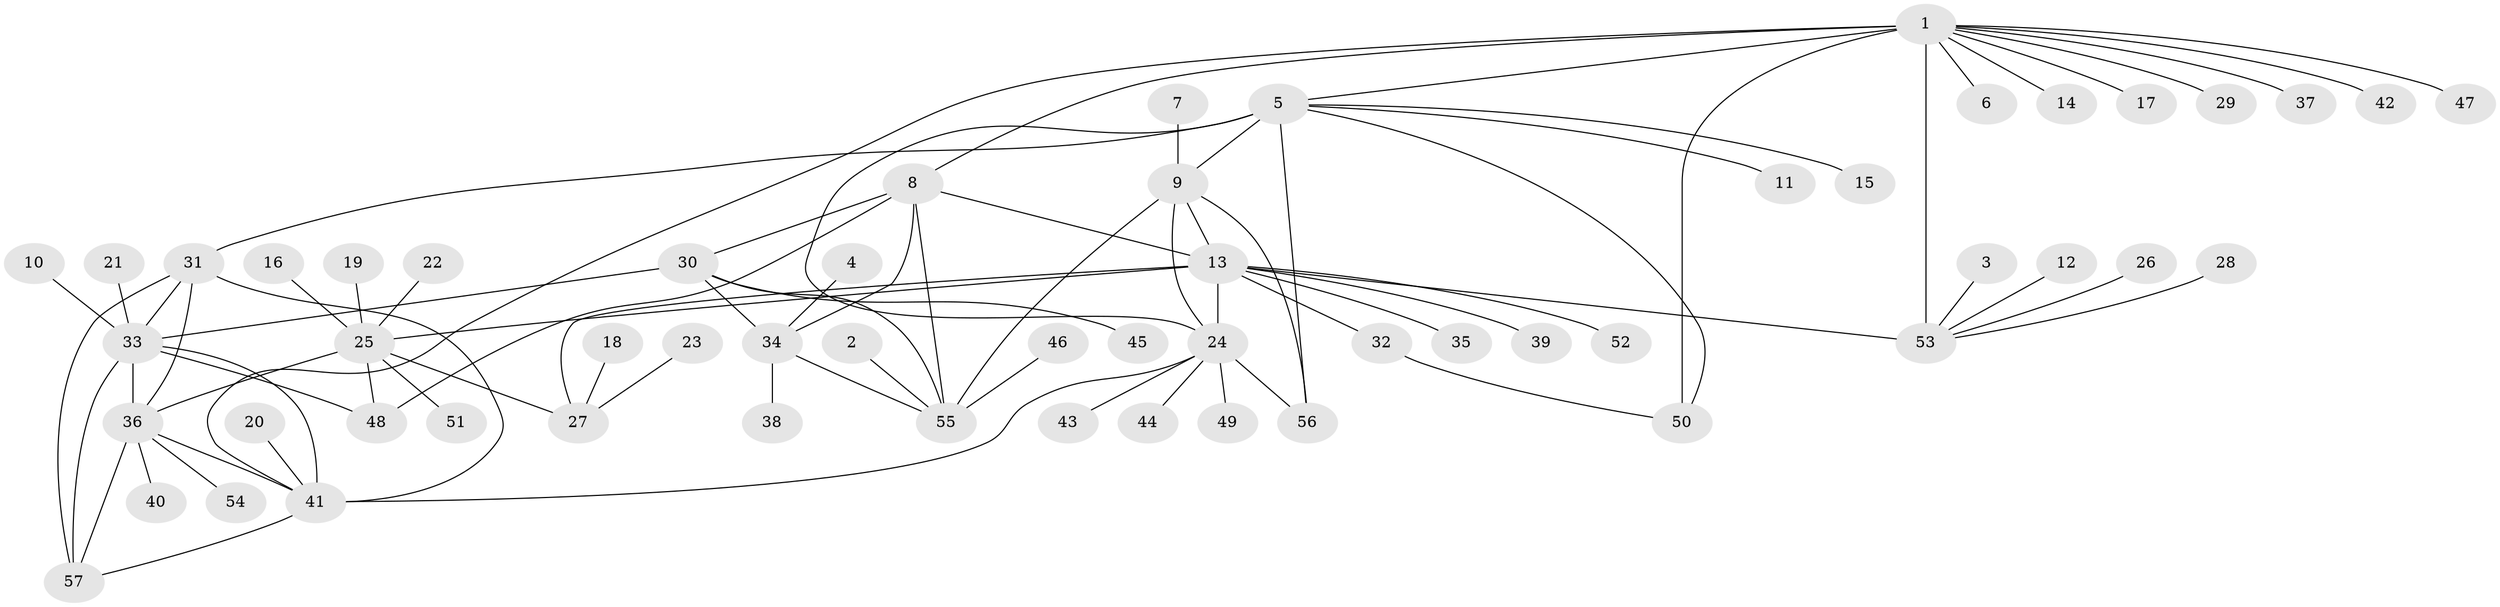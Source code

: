 // original degree distribution, {9: 0.026785714285714284, 5: 0.026785714285714284, 10: 0.026785714285714284, 4: 0.03571428571428571, 6: 0.044642857142857144, 12: 0.008928571428571428, 8: 0.044642857142857144, 7: 0.017857142857142856, 11: 0.008928571428571428, 1: 0.5803571428571429, 2: 0.125, 3: 0.05357142857142857}
// Generated by graph-tools (version 1.1) at 2025/50/03/09/25 03:50:30]
// undirected, 57 vertices, 81 edges
graph export_dot {
graph [start="1"]
  node [color=gray90,style=filled];
  1;
  2;
  3;
  4;
  5;
  6;
  7;
  8;
  9;
  10;
  11;
  12;
  13;
  14;
  15;
  16;
  17;
  18;
  19;
  20;
  21;
  22;
  23;
  24;
  25;
  26;
  27;
  28;
  29;
  30;
  31;
  32;
  33;
  34;
  35;
  36;
  37;
  38;
  39;
  40;
  41;
  42;
  43;
  44;
  45;
  46;
  47;
  48;
  49;
  50;
  51;
  52;
  53;
  54;
  55;
  56;
  57;
  1 -- 5 [weight=1.0];
  1 -- 6 [weight=1.0];
  1 -- 8 [weight=1.0];
  1 -- 14 [weight=1.0];
  1 -- 17 [weight=1.0];
  1 -- 29 [weight=1.0];
  1 -- 37 [weight=1.0];
  1 -- 41 [weight=1.0];
  1 -- 42 [weight=1.0];
  1 -- 47 [weight=1.0];
  1 -- 50 [weight=1.0];
  1 -- 53 [weight=6.0];
  2 -- 55 [weight=1.0];
  3 -- 53 [weight=1.0];
  4 -- 34 [weight=1.0];
  5 -- 9 [weight=1.0];
  5 -- 11 [weight=1.0];
  5 -- 15 [weight=1.0];
  5 -- 24 [weight=2.0];
  5 -- 31 [weight=1.0];
  5 -- 50 [weight=1.0];
  5 -- 56 [weight=1.0];
  7 -- 9 [weight=1.0];
  8 -- 13 [weight=1.0];
  8 -- 30 [weight=2.0];
  8 -- 34 [weight=2.0];
  8 -- 48 [weight=1.0];
  8 -- 55 [weight=2.0];
  9 -- 13 [weight=1.0];
  9 -- 24 [weight=2.0];
  9 -- 55 [weight=1.0];
  9 -- 56 [weight=1.0];
  10 -- 33 [weight=1.0];
  12 -- 53 [weight=1.0];
  13 -- 24 [weight=1.0];
  13 -- 25 [weight=3.0];
  13 -- 27 [weight=3.0];
  13 -- 32 [weight=1.0];
  13 -- 35 [weight=1.0];
  13 -- 39 [weight=1.0];
  13 -- 52 [weight=1.0];
  13 -- 53 [weight=1.0];
  16 -- 25 [weight=1.0];
  18 -- 27 [weight=1.0];
  19 -- 25 [weight=1.0];
  20 -- 41 [weight=1.0];
  21 -- 33 [weight=1.0];
  22 -- 25 [weight=1.0];
  23 -- 27 [weight=1.0];
  24 -- 41 [weight=1.0];
  24 -- 43 [weight=1.0];
  24 -- 44 [weight=1.0];
  24 -- 49 [weight=1.0];
  24 -- 56 [weight=2.0];
  25 -- 27 [weight=1.0];
  25 -- 36 [weight=1.0];
  25 -- 48 [weight=1.0];
  25 -- 51 [weight=1.0];
  26 -- 53 [weight=1.0];
  28 -- 53 [weight=1.0];
  30 -- 33 [weight=1.0];
  30 -- 34 [weight=1.0];
  30 -- 45 [weight=1.0];
  30 -- 55 [weight=1.0];
  31 -- 33 [weight=1.0];
  31 -- 36 [weight=1.0];
  31 -- 41 [weight=1.0];
  31 -- 57 [weight=1.0];
  32 -- 50 [weight=1.0];
  33 -- 36 [weight=1.0];
  33 -- 41 [weight=1.0];
  33 -- 48 [weight=1.0];
  33 -- 57 [weight=1.0];
  34 -- 38 [weight=1.0];
  34 -- 55 [weight=1.0];
  36 -- 40 [weight=1.0];
  36 -- 41 [weight=1.0];
  36 -- 54 [weight=1.0];
  36 -- 57 [weight=1.0];
  41 -- 57 [weight=1.0];
  46 -- 55 [weight=1.0];
}
